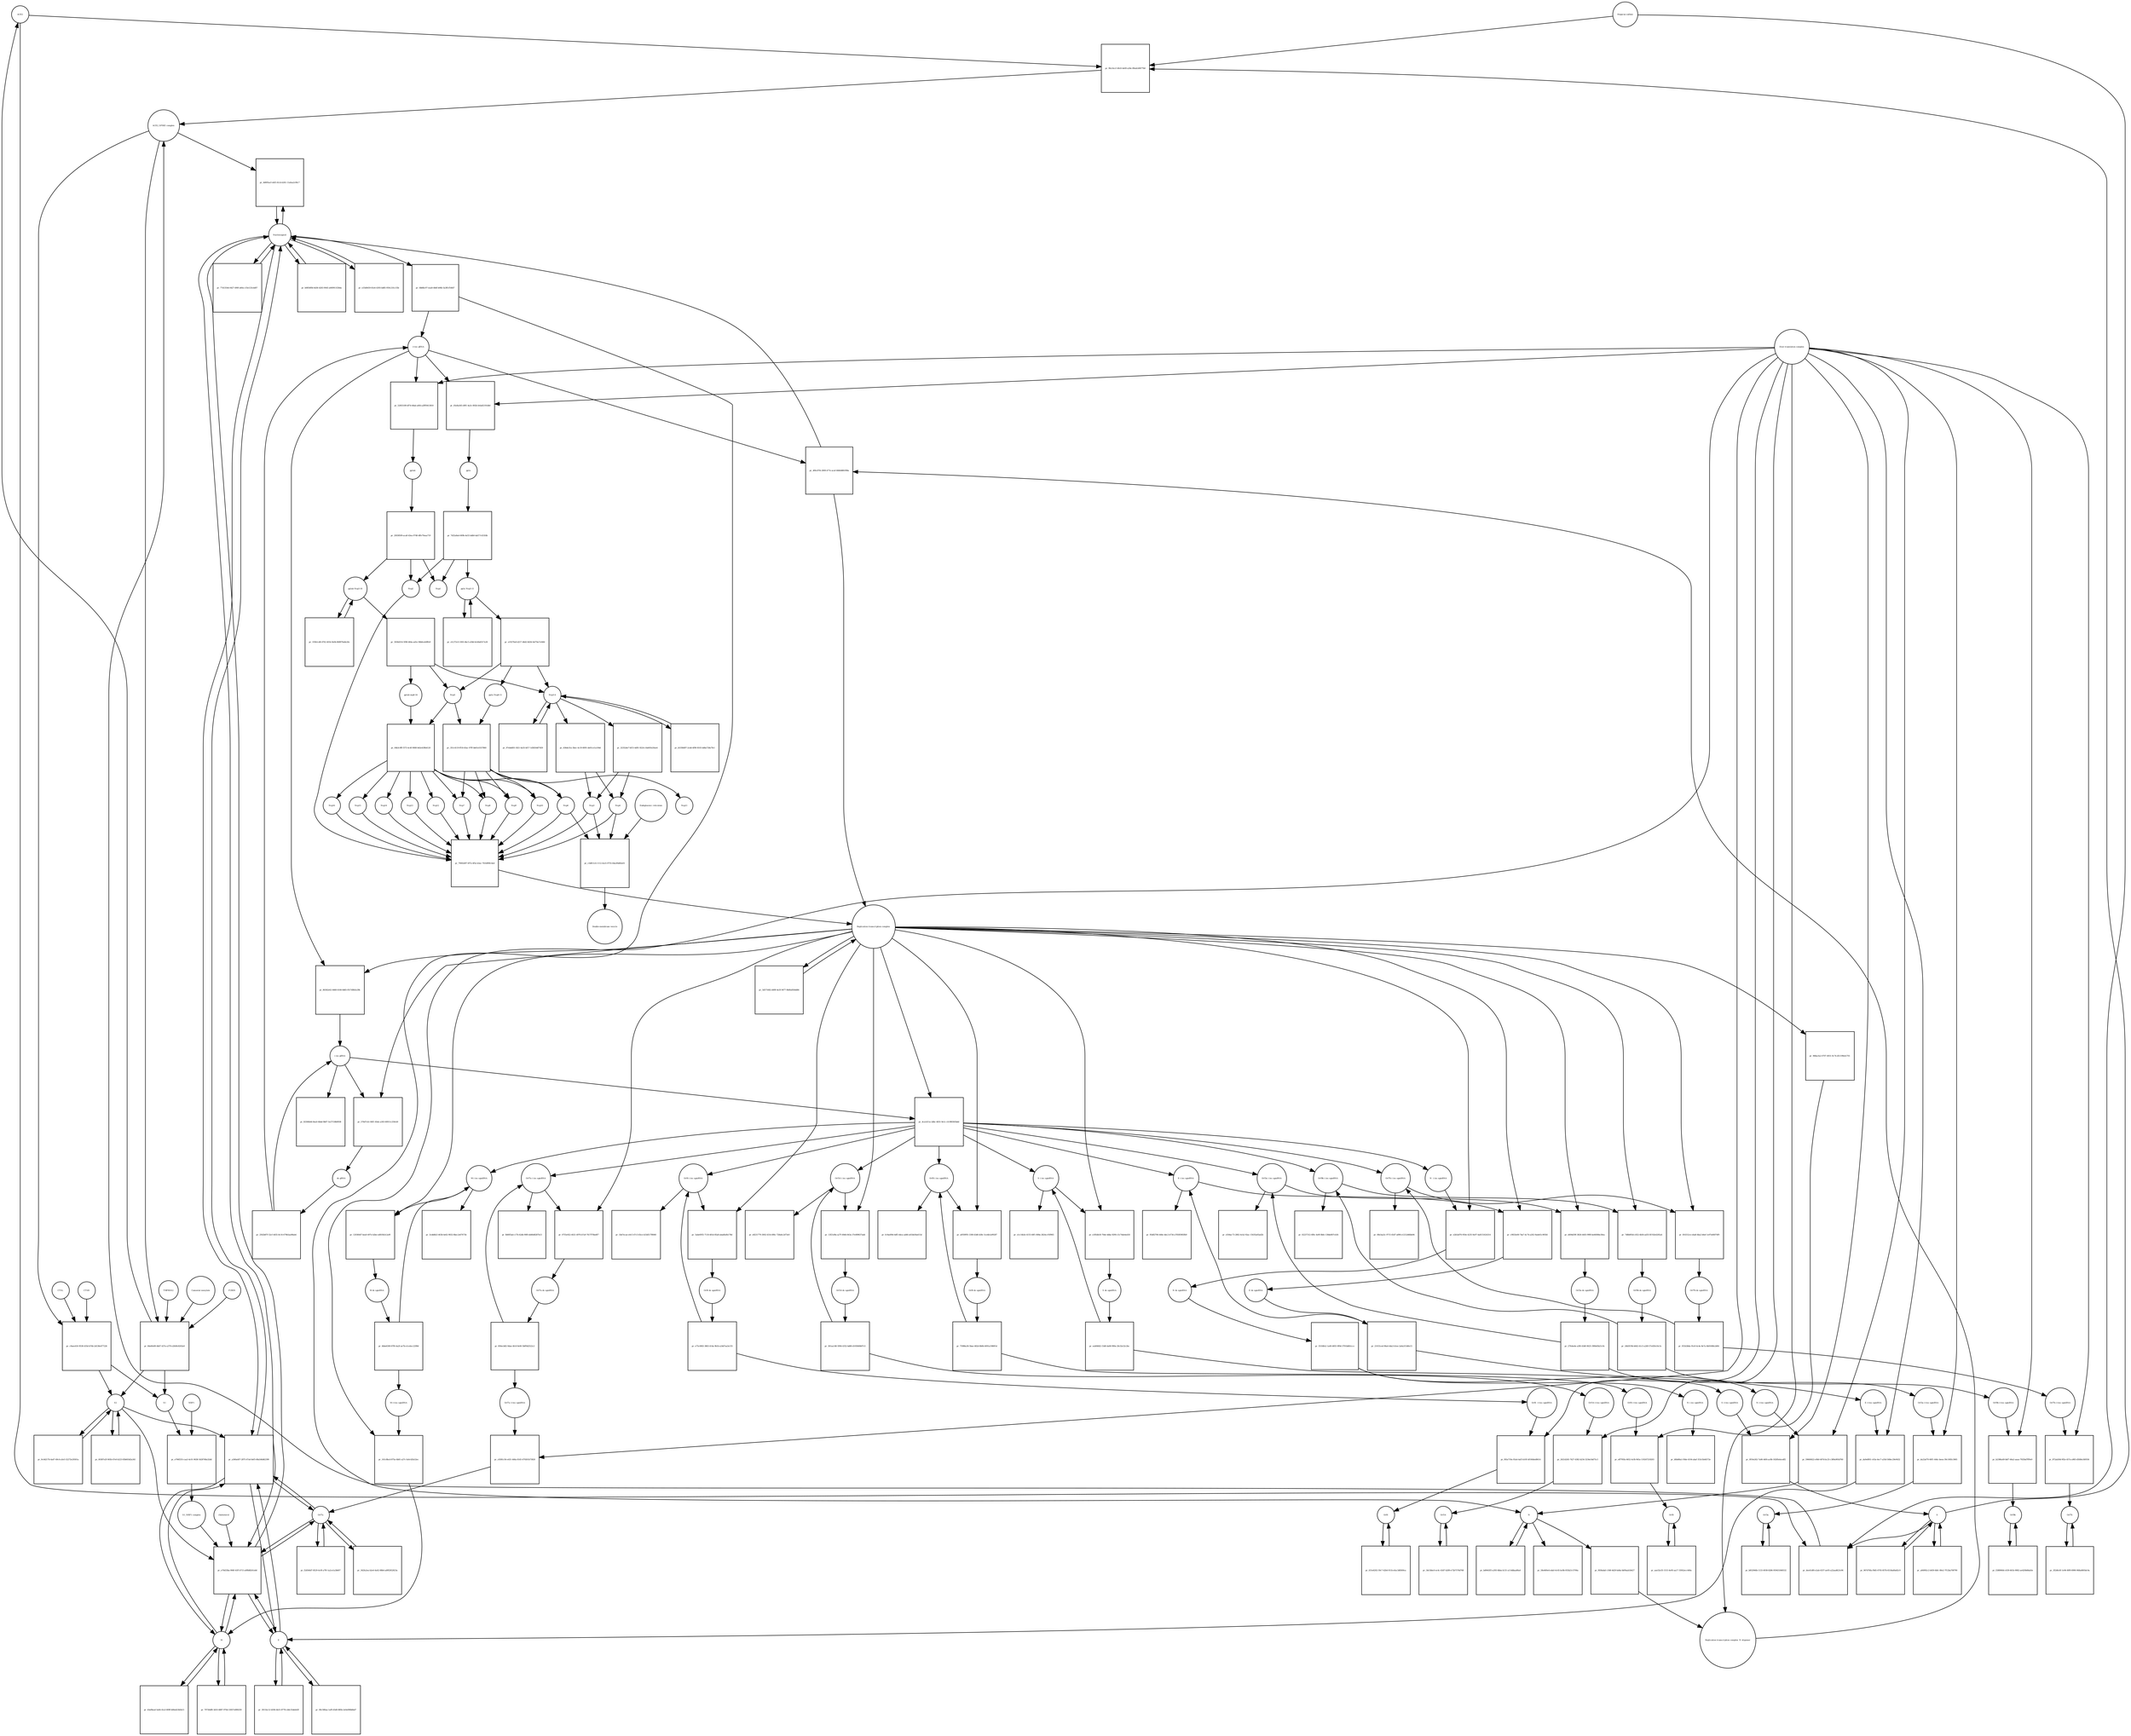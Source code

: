 strict digraph  {
ACE2 [annotation="", bipartite=0, cls=macromolecule, fontsize=4, label=ACE2, shape=circle];
"pr_9fa14ccf-40c8-4e69-a26e-89adcb9677b8" [annotation="", bipartite=1, cls=process, fontsize=4, label="pr_9fa14ccf-40c8-4e69-a26e-89adcb9677b8", shape=square];
"ACE2_SPIKE complex" [annotation="", bipartite=0, cls=complex, fontsize=4, label="ACE2_SPIKE complex", shape=circle];
"Heparan sulfate" [annotation="urn_miriam_obo.chebi_CHEBI%3A28815", bipartite=0, cls="simple chemical", fontsize=4, label="Heparan sulfate", shape=circle];
S [annotation=urn_miriam_uniprot_P0DTC2, bipartite=0, cls=macromolecule, fontsize=4, label=S, shape=circle];
Nucleocapsid [annotation="urn_miriam_obo.go_GO%3A0019013", bipartite=0, cls=complex, fontsize=4, label=Nucleocapsid, shape=circle];
"pr_4d695acf-ebf3-41cb-b261-11afaa2c06c7" [annotation="", bipartite=1, cls=process, fontsize=4, label="pr_4d695acf-ebf3-41cb-b261-11afaa2c06c7", shape=square];
"pr_c9aee416-9538-435d-b74b-2d138e477226" [annotation="", bipartite=1, cls=process, fontsize=4, label="pr_c9aee416-9538-435d-b74b-2d138e477226", shape=square];
S2 [annotation=urn_miriam_interpro_IPR002552, bipartite=0, cls=macromolecule, fontsize=4, label=S2, shape=circle];
CTSB [annotation="", bipartite=0, cls=macromolecule, fontsize=4, label=CTSB, shape=circle];
CTSL [annotation="", bipartite=0, cls=macromolecule, fontsize=4, label=CTSL, shape=circle];
S1 [annotation=urn_miriam_interpro_IPR002551, bipartite=0, cls=macromolecule, fontsize=4, label=S1, shape=circle];
"pr_dee41df6-e2ab-4337-ae05-a22aad623c96" [annotation="", bipartite=1, cls=process, fontsize=4, label="pr_dee41df6-e2ab-4337-ae05-a22aad623c96", shape=square];
"pr_e70d33ba-906f-41ff-b715-a0f8d8241eb6" [annotation="", bipartite=1, cls=process, fontsize=4, label="pr_e70d33ba-906f-41ff-b715-a0f8d8241eb6", shape=square];
cholesterol [annotation="urn_miriam_obo.chebi_CHEBI%3A16113", bipartite=0, cls="simple chemical", fontsize=4, label=cholesterol, shape=circle];
"S1_NRP1 complex" [annotation="", bipartite=0, cls=complex, fontsize=4, label="S1_NRP1 complex", shape=circle];
E [annotation=urn_miriam_uniprot_P0DTC4, bipartite=0, cls=macromolecule, fontsize=4, label=E, shape=circle];
M [annotation=urn_miriam_uniprot_P0DTC5, bipartite=0, cls=macromolecule, fontsize=4, label=M, shape=circle];
Orf7a [annotation=urn_miriam_uniprot_P0DTC7, bipartite=0, cls=macromolecule, fontsize=4, label=Orf7a, shape=circle];
"pr_fdb8bc97-eaa8-48df-b06b-5a3ffcf54fd7" [annotation="", bipartite=1, cls=process, fontsize=4, label="pr_fdb8bc97-eaa8-48df-b06b-5a3ffcf54fd7", shape=square];
"(+)ss gRNA" [annotation=urn_miriam_refseq_NC_045512, bipartite=0, cls="nucleic acid feature", fontsize=4, label="(+)ss gRNA", shape=circle];
N [annotation=urn_miriam_uniprot_P0DTC9, bipartite=0, cls="macromolecule multimer", fontsize=4, label=N, shape=circle];
"pr_b0856f0b-6d36-4283-9045-a069911f28da" [annotation="", bipartite=1, cls=process, fontsize=4, label="pr_b0856f0b-6d36-4283-9045-a069911f28da", shape=square];
"pr_e35d0459-81e6-4393-bd85-959c21fcc55b" [annotation="", bipartite=1, cls=process, fontsize=4, label="pr_e35d0459-81e6-4393-bd85-959c21fcc55b", shape=square];
"pr_58e469e4-eda0-4c45-bc8b-055b21c5706a" [annotation="", bipartite=1, cls=process, fontsize=4, label="pr_58e469e4-eda0-4c45-bc8b-055b21c5706a", shape=square];
"pr_bd9443f3-a393-4bba-b131-a114dbaa80a4" [annotation="", bipartite=1, cls=process, fontsize=4, label="pr_bd9443f3-a393-4bba-b131-a114dbaa80a4", shape=square];
"N (+)ss sgmRNA" [annotation=urn_miriam_ncbigene_43740575, bipartite=0, cls="nucleic acid feature", fontsize=4, label="N (+)ss sgmRNA", shape=circle];
"pr_59660622-e9b0-407d-bc25-c389a905d760" [annotation="", bipartite=1, cls=process, fontsize=4, label="pr_59660622-e9b0-407d-bc25-c389a905d760", shape=square];
"Host translation complex" [annotation="urn_miriam_obo.go_GO%3A0070992", bipartite=0, cls=complex, fontsize=4, label="Host translation complex", shape=circle];
"pr_77d13544-0427-490f-a60a-c55e125cbd07" [annotation="", bipartite=1, cls=process, fontsize=4, label="pr_77d13544-0427-490f-a60a-c55e125cbd07", shape=square];
"pr_84e6fe89-4b67-437a-a379-e2649c8202e0" [annotation="", bipartite=1, cls=process, fontsize=4, label="pr_84e6fe89-4b67-437a-a379-e2649c8202e0", shape=square];
FURIN [annotation="", bipartite=0, cls=macromolecule, fontsize=4, label=FURIN, shape=circle];
TMPRSS2 [annotation="", bipartite=0, cls=macromolecule, fontsize=4, label=TMPRSS2, shape=circle];
"Camostat mesylate" [annotation="urn_miriam_pubchem.compound_2536", bipartite=0, cls="simple chemical", fontsize=4, label="Camostat mesylate", shape=circle];
"pr_9c44217b-4a47-49c4-a5e5-52272e29301a" [annotation="", bipartite=1, cls=process, fontsize=4, label="pr_9c44217b-4a47-49c4-a5e5-52272e29301a", shape=square];
"Replication transcription complex_N oligomer" [annotation="", bipartite=0, cls=complex, fontsize=4, label="Replication transcription complex_N oligomer", shape=circle];
"pr_4f8cd7f4-2909-477e-acaf-6840d881f98a" [annotation="", bipartite=1, cls=process, fontsize=4, label="pr_4f8cd7f4-2909-477e-acaf-6840d881f98a", shape=square];
"Replication transcription complex" [annotation="", bipartite=0, cls=complex, fontsize=4, label="Replication transcription complex", shape=circle];
"pr_a360a407-2875-47a6-8ef5-68a546d62399" [annotation="", bipartite=1, cls=process, fontsize=4, label="pr_a360a407-2875-47a6-8ef5-68a546d62399", shape=square];
"pr_00387e2f-065b-47e0-b223-83b603d2a341" [annotation="", bipartite=1, cls=process, fontsize=4, label="pr_00387e2f-065b-47e0-b223-83b603d2a341", shape=square];
"pp1a Nsp3-11" [annotation=urn_miriam_uniprot_P0DTC1, bipartite=0, cls=macromolecule, fontsize=4, label="pp1a Nsp3-11", shape=circle];
"pr_e19270a9-d217-46d2-8d34-0ef74a7c64fd" [annotation="", bipartite=1, cls=process, fontsize=4, label="pr_e19270a9-d217-46d2-8d34-0ef74a7c64fd", shape=square];
"pp1a Nsp6-11" [annotation=urn_miriam_uniprot_P0DTC1, bipartite=0, cls=macromolecule, fontsize=4, label="pp1a Nsp6-11", shape=circle];
"Nsp3-4" [annotation="urn_miriam_ncbiprotein_YP_009725299|urn_miriam_ncbiprotein_YP_009725300", bipartite=0, cls=macromolecule, fontsize=4, label="Nsp3-4", shape=circle];
Nsp5 [annotation=urn_miriam_ncbiprotein_YP_009725301, bipartite=0, cls="macromolecule multimer", fontsize=4, label=Nsp5, shape=circle];
"Endoplasmic reticulum" [annotation="urn_miriam_obo.go_GO%3A0005783", bipartite=0, cls=complex, fontsize=4, label="Endoplasmic reticulum", shape=circle];
"pr_c5d811c6-1112-4ce5-9755-64a2f4d82e01" [annotation="", bipartite=1, cls=process, fontsize=4, label="pr_c5d811c6-1112-4ce5-9755-64a2f4d82e01", shape=square];
"Double-membrane vesicle" [annotation="urn_miriam_obo.go_GO%3A0039718", bipartite=0, cls=complex, fontsize=4, label="Double-membrane vesicle", shape=circle];
Nsp4 [annotation=urn_miriam_ncbiprotein_YP_009725300, bipartite=0, cls=macromolecule, fontsize=4, label=Nsp4, shape=circle];
Nsp3 [annotation=urn_miriam_ncbiprotein_YP_009725299, bipartite=0, cls=macromolecule, fontsize=4, label=Nsp3, shape=circle];
Nsp6 [annotation=urn_miriam_ncbiprotein_YP_009725302, bipartite=0, cls=macromolecule, fontsize=4, label=Nsp6, shape=circle];
"pr_cfc272c0-1003-4bc5-a58d-6cb9a8317a30" [annotation="", bipartite=1, cls=process, fontsize=4, label="pr_cfc272c0-1003-4bc5-a58d-6cb9a8317a30", shape=square];
"pr_b5358d97-2cdd-4f90-8103-dd6a728a7fe1" [annotation="", bipartite=1, cls=process, fontsize=4, label="pr_b5358d97-2cdd-4f90-8103-dd6a728a7fe1", shape=square];
"pp1ab Nsp3-16" [annotation=urn_miriam_uniprot_P0DTD1, bipartite=0, cls=macromolecule, fontsize=4, label="pp1ab Nsp3-16", shape=circle];
"pr_193b1cd8-4762-401b-9e0b-868976a8e26c" [annotation="", bipartite=1, cls=process, fontsize=4, label="pr_193b1cd8-4762-401b-9e0b-868976a8e26c", shape=square];
"pr_3036d314-5f08-464a-ad1e-94b6ceb9ffe9" [annotation="", bipartite=1, cls=process, fontsize=4, label="pr_3036d314-5f08-464a-ad1e-94b6ceb9ffe9", shape=square];
"pp1ab nsp6-16" [annotation=urn_miriam_uniprot_P0DTD1, bipartite=0, cls=macromolecule, fontsize=4, label="pp1ab nsp6-16", shape=circle];
"pr_43af8ead-5a64-41a3-809f-b06ed23b5b15" [annotation="", bipartite=1, cls=process, fontsize=4, label="pr_43af8ead-5a64-41a3-809f-b06ed23b5b15", shape=square];
"pr_3011bc12-b594-4b15-8778-cb6c55deb43f" [annotation="", bipartite=1, cls=process, fontsize=4, label="pr_3011bc12-b594-4b15-8778-cb6c55deb43f", shape=square];
"pr_a84992c2-b459-4bfc-80e2-7f12ba708790" [annotation="", bipartite=1, cls=process, fontsize=4, label="pr_a84992c2-b459-4bfc-80e2-7f12ba708790", shape=square];
"pr_79726df8-3d10-4887-970d-33057e890259" [annotation="", bipartite=1, cls=process, fontsize=4, label="pr_79726df8-3d10-4887-970d-33057e890259", shape=square];
"pr_00c580aa-1af9-45d0-885b-2e0e096b6bd7" [annotation="", bipartite=1, cls=process, fontsize=4, label="pr_00c580aa-1af9-45d0-885b-2e0e096b6bd7", shape=square];
"pr_967d76fa-f9d5-4705-857b-6518ad0a82c9" [annotation="", bipartite=1, cls=process, fontsize=4, label="pr_967d76fa-f9d5-4705-857b-6518ad0a82c9", shape=square];
"pr_f2d546d7-8529-4c0f-a7f0-1a2ce1a3b607" [annotation="", bipartite=1, cls=process, fontsize=4, label="pr_f2d546d7-8529-4c0f-a7f0-1a2ce1a3b607", shape=square];
Orf6 [annotation=urn_miriam_uniprot_P0DTC6, bipartite=0, cls=macromolecule, fontsize=4, label=Orf6, shape=circle];
"pr_631e6202-59c7-42b4-911b-efac3d8369ca" [annotation="", bipartite=1, cls=process, fontsize=4, label="pr_631e6202-59c7-42b4-911b-efac3d8369ca", shape=square];
Orf3a [annotation=urn_miriam_uniprot_P0DTC3, bipartite=0, cls=macromolecule, fontsize=4, label=Orf3a, shape=circle];
"pr_b852946b-1133-4938-8286-959431840532" [annotation="", bipartite=1, cls=process, fontsize=4, label="pr_b852946b-1133-4938-8286-959431840532", shape=square];
Orf8 [annotation=urn_miriam_uniprot_P0DTC8, bipartite=0, cls=macromolecule, fontsize=4, label=Orf8, shape=circle];
"pr_aae32e35-1515-4e95-aa17-35f42ecc440a" [annotation="", bipartite=1, cls=process, fontsize=4, label="pr_aae32e35-1515-4e95-aa17-35f42ecc440a", shape=square];
Orf9b [annotation=urn_miriam_uniprot_P0DTD2, bipartite=0, cls=macromolecule, fontsize=4, label=Orf9b, shape=circle];
"pr_f288960d-c639-461b-9082-ae420b68ab5e" [annotation="", bipartite=1, cls=process, fontsize=4, label="pr_f288960d-c639-461b-9082-ae420b68ab5e", shape=square];
Orf14 [annotation=urn_miriam_uniprot_P0DTD3, bipartite=0, cls=macromolecule, fontsize=4, label=Orf14, shape=circle];
"pr_3dc5bbc0-ec4c-43d7-b289-e72b7576d768" [annotation="", bipartite=1, cls=process, fontsize=4, label="pr_3dc5bbc0-ec4c-43d7-b289-e72b7576d768", shape=square];
Orf7b [annotation=urn_miriam_uniprot_P0DTD8, bipartite=0, cls=macromolecule, fontsize=4, label=Orf7b, shape=circle];
"pr_3f2d6c6f-1e94-49f9-8990-968a4805dc9a" [annotation="", bipartite=1, cls=process, fontsize=4, label="pr_3f2d6c6f-1e94-49f9-8990-968a4805dc9a", shape=square];
"pr_342fa2ea-b2e4-4a42-88b4-ad9f2852823a" [annotation="", bipartite=1, cls=process, fontsize=4, label="pr_342fa2ea-b2e4-4a42-88b4-ad9f2852823a", shape=square];
"M (+)ss sgmRNA" [annotation="", bipartite=0, cls="nucleic acid feature", fontsize=4, label="M (+)ss sgmRNA", shape=circle];
"pr_161c8bcd-875a-4b81-a27c-fa0c42fa52ec" [annotation="", bipartite=1, cls=process, fontsize=4, label="pr_161c8bcd-875a-4b81-a27c-fa0c42fa52ec", shape=square];
"E (+)ss sgmRNA" [annotation="", bipartite=0, cls="nucleic acid feature", fontsize=4, label="E (+)ss sgmRNA", shape=circle];
"pr_da9e8f61-c63a-4ec7-a35d-568ec29e9432" [annotation="", bipartite=1, cls=process, fontsize=4, label="pr_da9e8f61-c63a-4ec7-a35d-568ec29e9432", shape=square];
"S (+)ss sgmRNA" [annotation="", bipartite=0, cls="nucleic acid feature", fontsize=4, label="S (+)ss sgmRNA", shape=circle];
"pr_0f16e262-7a06-44f4-ac8b-18285ebcedf2" [annotation="", bipartite=1, cls=process, fontsize=4, label="pr_0f16e262-7a06-44f4-ac8b-18285ebcedf2", shape=square];
"Orf7a (+)ss sgmRNA" [annotation="", bipartite=0, cls="nucleic acid feature", fontsize=4, label="Orf7a (+)ss sgmRNA", shape=circle];
"pr_c8381c56-e431-446a-8145-479201b73820" [annotation="", bipartite=1, cls=process, fontsize=4, label="pr_c8381c56-e431-446a-8145-479201b73820", shape=square];
"Orf6  (+)ss sgmRNA" [annotation="", bipartite=0, cls="nucleic acid feature", fontsize=4, label="Orf6  (+)ss sgmRNA", shape=circle];
"pr_f65a719a-93a4-4af3-b105-bf160ded0614" [annotation="", bipartite=1, cls=process, fontsize=4, label="pr_f65a719a-93a4-4af3-b105-bf160ded0614", shape=square];
"Orf3a (+)ss sgmRNA" [annotation="", bipartite=0, cls="nucleic acid feature", fontsize=4, label="Orf3a (+)ss sgmRNA", shape=circle];
"pr_da22af70-60f1-444c-beea-39c1083c3065" [annotation="", bipartite=1, cls=process, fontsize=4, label="pr_da22af70-60f1-444c-beea-39c1083c3065", shape=square];
"Orf8 (+)ss sgmRNA" [annotation="", bipartite=0, cls="nucleic acid feature", fontsize=4, label="Orf8 (+)ss sgmRNA", shape=circle];
"pr_eff795fa-6652-4cfb-945a-119247218203" [annotation="", bipartite=1, cls=process, fontsize=4, label="pr_eff795fa-6652-4cfb-945a-119247218203", shape=square];
"Orf9b (+)ss sgmRNA" [annotation="", bipartite=0, cls="nucleic acid feature", fontsize=4, label="Orf9b (+)ss sgmRNA", shape=circle];
"pr_b2386a49-bbf7-46a2-aaaa-7925bd7ff9e9" [annotation="", bipartite=1, cls=process, fontsize=4, label="pr_b2386a49-bbf7-46a2-aaaa-7925bd7ff9e9", shape=square];
"Orf14 (+)ss sgmRNA" [annotation="", bipartite=0, cls="nucleic acid feature", fontsize=4, label="Orf14 (+)ss sgmRNA", shape=circle];
"pr_2621d245-7427-4382-b234-3234e54d75c3" [annotation="", bipartite=1, cls=process, fontsize=4, label="pr_2621d245-7427-4382-b234-3234e54d75c3", shape=square];
"Orf7b (+)ss sgmRNA" [annotation="", bipartite=0, cls="nucleic acid feature", fontsize=4, label="Orf7b (+)ss sgmRNA", shape=circle];
"pr_872ab30d-9f2e-457a-a983-d5fd6e349556" [annotation="", bipartite=1, cls=process, fontsize=4, label="pr_872ab30d-9f2e-457a-a983-d5fd6e349556", shape=square];
"(-)ss gRNA" [annotation=urn_miriam_refseq_NC_045512, bipartite=0, cls="nucleic acid feature", fontsize=4, label="(-)ss gRNA", shape=circle];
"pr_82584b44-8ea0-4bbd-9b87-5e27158b9938" [annotation="", bipartite=1, cls=process, fontsize=4, label="pr_82584b44-8ea0-4bbd-9b87-5e27158b9938", shape=square];
"pr_f658adaf-c568-4d29-bd4a-bbf9aab1b627" [annotation="", bipartite=1, cls=process, fontsize=4, label="pr_f658adaf-c568-4d29-bd4a-bbf9aab1b627", shape=square];
"pr_86362e62-4468-4166-8d65-f017d9b5e29b" [annotation="", bipartite=1, cls=process, fontsize=4, label="pr_86362e62-4468-4166-8d65-f017d9b5e29b", shape=square];
"M (-)ss sgmRNA" [annotation=urn_miriam_ncbigene_43740571, bipartite=0, cls="nucleic acid feature", fontsize=4, label="M (-)ss sgmRNA", shape=circle];
"pr_3cdddfa5-463b-4e62-9832-8bec2e67673b" [annotation="", bipartite=1, cls=process, fontsize=4, label="pr_3cdddfa5-463b-4e62-9832-8bec2e67673b", shape=square];
"E (-)ss sgmRNA" [annotation=urn_miriam_ncbigene_43740570, bipartite=0, cls="nucleic acid feature", fontsize=4, label="E (-)ss sgmRNA", shape=circle];
"pr_95d82706-446e-4dc2-b734-a78585983fb9" [annotation="", bipartite=1, cls=process, fontsize=4, label="pr_95d82706-446e-4dc2-b734-a78585983fb9", shape=square];
"S (-)ss sgmRNA" [annotation="", bipartite=0, cls="nucleic acid feature", fontsize=4, label="S (-)ss sgmRNA", shape=circle];
"pr_e1c14b3e-4155-40f1-808a-2824cc93f965" [annotation="", bipartite=1, cls=process, fontsize=4, label="pr_e1c14b3e-4155-40f1-808a-2824cc93f965", shape=square];
"Orf7a (-)ss sgmRNA" [annotation="", bipartite=0, cls="nucleic acid feature", fontsize=4, label="Orf7a (-)ss sgmRNA", shape=circle];
"pr_fb80f3ad-c17b-42db-90f0-dd40d8287b13" [annotation="", bipartite=1, cls=process, fontsize=4, label="pr_fb80f3ad-c17b-42db-90f0-dd40d8287b13", shape=square];
"Orf6 (-)ss sgmRNA" [annotation="", bipartite=0, cls="nucleic acid feature", fontsize=4, label="Orf6 (-)ss sgmRNA", shape=circle];
"pr_1bb7ecae-e0c5-47c5-83ce-b33d517f8060" [annotation="", bipartite=1, cls=process, fontsize=4, label="pr_1bb7ecae-e0c5-47c5-83ce-b33d517f8060", shape=square];
"Orf3a (-)ss sgmRNA" [annotation="", bipartite=0, cls="nucleic acid feature", fontsize=4, label="Orf3a (-)ss sgmRNA", shape=circle];
"pr_e504ac73-2802-4cb2-92ac-15635a65ad2b" [annotation="", bipartite=1, cls=process, fontsize=4, label="pr_e504ac73-2802-4cb2-92ac-15635a65ad2b", shape=square];
"Orf8 (-)ss sgmRNA" [annotation="", bipartite=0, cls="nucleic acid feature", fontsize=4, label="Orf8 (-)ss sgmRNA", shape=circle];
"pr_fc9ae89d-4df5-4dca-ad46-a61bb56a615d" [annotation="", bipartite=1, cls=process, fontsize=4, label="pr_fc9ae89d-4df5-4dca-ad46-a61bb56a615d", shape=square];
"Orf9b (-)ss sgmRNA" [annotation="", bipartite=0, cls="nucleic acid feature", fontsize=4, label="Orf9b (-)ss sgmRNA", shape=circle];
"pr_02237312-6f8c-4e9f-8bfe-138de807cb56" [annotation="", bipartite=1, cls=process, fontsize=4, label="pr_02237312-6f8c-4e9f-8bfe-138de807cb56", shape=square];
"Orf14 (-)ss sgmRNA" [annotation="", bipartite=0, cls="nucleic acid feature", fontsize=4, label="Orf14 (-)ss sgmRNA", shape=circle];
"pr_e8231779-3002-4314-8f6c-728a6c2d73e0" [annotation="", bipartite=1, cls=process, fontsize=4, label="pr_e8231779-3002-4314-8f6c-728a6c2d73e0", shape=square];
"Orf7b (-)ss sgmRNA" [annotation="", bipartite=0, cls="nucleic acid feature", fontsize=4, label="Orf7b (-)ss sgmRNA", shape=circle];
"pr_08e3aa5c-9715-45d7-a896-e1212d46bb94" [annotation="", bipartite=1, cls=process, fontsize=4, label="pr_08e3aa5c-9715-45d7-a896-e1212d46bb94", shape=square];
"pr_576d7cb1-84f1-45de-a303-60911c259cb9" [annotation="", bipartite=1, cls=process, fontsize=4, label="pr_576d7cb1-84f1-45de-a303-60911c259cb9", shape=square];
"ds gRNA" [annotation=urn_miriam_refseq_NC_045512, bipartite=0, cls="nucleic acid feature", fontsize=4, label="ds gRNA", shape=circle];
"pr_120360d7-bea0-497e-b2be-ed810b3c2a9f" [annotation="", bipartite=1, cls=process, fontsize=4, label="pr_120360d7-bea0-497e-b2be-ed810b3c2a9f", shape=square];
"M ds sgmRNA" [annotation="", bipartite=0, cls="nucleic acid feature", fontsize=4, label="M ds sgmRNA", shape=circle];
"pr_c9833e00-7da7-4c74-a202-9ade61c905fd" [annotation="", bipartite=1, cls=process, fontsize=4, label="pr_c9833e00-7da7-4c74-a202-9ade61c905fd", shape=square];
"E ds sgmRNA" [annotation="", bipartite=0, cls="nucleic acid feature", fontsize=4, label="E ds sgmRNA", shape=circle];
"pr_e305db18-70de-4dba-9290-c5c74de4ed18" [annotation="", bipartite=1, cls=process, fontsize=4, label="pr_e305db18-70de-4dba-9290-c5c74de4ed18", shape=square];
"S ds sgmRNA" [annotation="", bipartite=0, cls="nucleic acid feature", fontsize=4, label="S ds sgmRNA", shape=circle];
"pr_0755e922-4021-4976-b7a9-7617f70be8f7" [annotation="", bipartite=1, cls=process, fontsize=4, label="pr_0755e922-4021-4976-b7a9-7617f70be8f7", shape=square];
"Orf7a ds sgmRNA" [annotation="", bipartite=0, cls="nucleic acid feature", fontsize=4, label="Orf7a ds sgmRNA", shape=circle];
"pr_5abe6955-7118-481d-85a8-abadfa0b178d" [annotation="", bipartite=1, cls=process, fontsize=4, label="pr_5abe6955-7118-481d-85a8-abadfa0b178d", shape=square];
"Orf6 ds sgmRNA" [annotation="", bipartite=0, cls="nucleic acid feature", fontsize=4, label="Orf6 ds sgmRNA", shape=circle];
"pr_d494d39f-3826-4403-99f8-be46084e30ea" [annotation="", bipartite=1, cls=process, fontsize=4, label="pr_d494d39f-3826-4403-99f8-be46084e30ea", shape=square];
"Orf3a ds sgmRNA" [annotation="", bipartite=0, cls="nucleic acid feature", fontsize=4, label="Orf3a ds sgmRNA", shape=circle];
"pr_af059f95-1308-43d6-b38c-5ce4b1a99287" [annotation="", bipartite=1, cls=process, fontsize=4, label="pr_af059f95-1308-43d6-b38c-5ce4b1a99287", shape=square];
"Orf8 ds sgmRNA" [annotation="", bipartite=0, cls="nucleic acid feature", fontsize=4, label="Orf8 ds sgmRNA", shape=circle];
"pr_7d8b893d-c832-4b56-ad35-fb7d3e4265a4" [annotation="", bipartite=1, cls=process, fontsize=4, label="pr_7d8b893d-c832-4b56-ad35-fb7d3e4265a4", shape=square];
"Orf9b ds sgmRNA" [annotation="", bipartite=0, cls="nucleic acid feature", fontsize=4, label="Orf9b ds sgmRNA", shape=circle];
"pr_13f21d9a-a27f-49d4-843a-37e089637add" [annotation="", bipartite=1, cls=process, fontsize=4, label="pr_13f21d9a-a27f-49d4-843a-37e089637add", shape=square];
"Orf14 ds sgmRNA" [annotation="", bipartite=0, cls="nucleic acid feature", fontsize=4, label="Orf14 ds sgmRNA", shape=circle];
"pr_816312ce-eba8-4ba2-b6ef-1e97a66074f9" [annotation="", bipartite=1, cls=process, fontsize=4, label="pr_816312ce-eba8-4ba2-b6ef-1e97a66074f9", shape=square];
"Orf7b ds sgmRNA" [annotation="", bipartite=0, cls="nucleic acid feature", fontsize=4, label="Orf7b ds sgmRNA", shape=circle];
"pr_2562b87f-52cf-4455-8c16-679b5aa98ab4" [annotation="", bipartite=1, cls=process, fontsize=4, label="pr_2562b87f-52cf-4455-8c16-679b5aa98ab4", shape=square];
"pr_4bbe6300-87f6-4a2f-ae7b-e1cebcc2299d" [annotation="", bipartite=1, cls=process, fontsize=4, label="pr_4bbe6300-87f6-4a2f-ae7b-e1cebcc2299d", shape=square];
"pr_21015ced-96a4-4da3-b1ee-2a6a315d0e15" [annotation="", bipartite=1, cls=process, fontsize=4, label="pr_21015ced-96a4-4da3-b1ee-2a6a315d0e15", shape=square];
"pr_eab94fd2-15d8-4a08-990a-2fe32e32c2bc" [annotation="", bipartite=1, cls=process, fontsize=4, label="pr_eab94fd2-15d8-4a08-990a-2fe32e32c2bc", shape=square];
"pr_856ecb82-9dae-4fc8-9e00-5bff9d2522c2" [annotation="", bipartite=1, cls=process, fontsize=4, label="pr_856ecb82-9dae-4fc8-9e00-5bff9d2522c2", shape=square];
"pr_e75c4963-3863-414a-9b1b-a24d7aa3e155" [annotation="", bipartite=1, cls=process, fontsize=4, label="pr_e75c4963-3863-414a-9b1b-a24d7aa3e155", shape=square];
"pr_27febe4e-a3f6-43d0-9625-390b45b21c9c" [annotation="", bipartite=1, cls=process, fontsize=4, label="pr_27febe4e-a3f6-43d0-9625-390b45b21c9c", shape=square];
"pr_75986a36-5bae-482d-8b0b-4091a1980f1d" [annotation="", bipartite=1, cls=process, fontsize=4, label="pr_75986a36-5bae-482d-8b0b-4091a1980f1d", shape=square];
"pr_24b5f19b-b642-41c5-a249-57e45fe16c5c" [annotation="", bipartite=1, cls=process, fontsize=4, label="pr_24b5f19b-b642-41c5-a249-57e45fe16c5c", shape=square];
"pr_361aa148-5994-4352-bd80-d105840b97c5" [annotation="", bipartite=1, cls=process, fontsize=4, label="pr_361aa148-5994-4352-bd80-d105840b97c5", shape=square];
"pr_051b3b6a-91e9-4c4e-8e7a-4b0168fe2d04" [annotation="", bipartite=1, cls=process, fontsize=4, label="pr_051b3b6a-91e9-4c4e-8e7a-4b0168fe2d04", shape=square];
"N  (-)ss sgmRNA" [annotation=urn_miriam_ncbigene_43740575, bipartite=0, cls="nucleic acid feature", fontsize=4, label="N  (-)ss sgmRNA", shape=circle];
"pr_e2b5a876-950e-4235-9a97-4a8151624314" [annotation="", bipartite=1, cls=process, fontsize=4, label="pr_e2b5a876-950e-4235-9a97-4a8151624314", shape=square];
"N ds sgmRNA" [annotation="", bipartite=0, cls="nucleic acid feature", fontsize=4, label="N ds sgmRNA", shape=circle];
"pr_551fdfe2-1a49-4855-9f9d-3791bbfb1ccc" [annotation="", bipartite=1, cls=process, fontsize=4, label="pr_551fdfe2-1a49-4855-9f9d-3791bbfb1ccc", shape=square];
"N (-)ss sgmRNA" [annotation="", bipartite=0, cls="nucleic acid feature", fontsize=4, label="N (-)ss sgmRNA", shape=circle];
pp1ab [annotation=urn_miriam_uniprot_P0DTD1, bipartite=0, cls=macromolecule, fontsize=4, label=pp1ab, shape=circle];
"pr_2f458509-aca8-43ea-9748-4ffe70eaa719" [annotation="", bipartite=1, cls=process, fontsize=4, label="pr_2f458509-aca8-43ea-9748-4ffe70eaa719", shape=square];
Nsp2 [annotation=urn_miriam_ncbiprotein_YP_009725298, bipartite=0, cls=macromolecule, fontsize=4, label=Nsp2, shape=circle];
Nsp1 [annotation=urn_miriam_ncbiprotein_YP_009725297, bipartite=0, cls=macromolecule, fontsize=4, label=Nsp1, shape=circle];
pp1a [annotation=urn_miriam_uniprot_P0DTC1, bipartite=0, cls=macromolecule, fontsize=4, label=pp1a, shape=circle];
"pr_7d32a8a4-669b-4e55-bdb0-daf17c431fdb" [annotation="", bipartite=1, cls=process, fontsize=4, label="pr_7d32a8a4-669b-4e55-bdb0-daf17c431fdb", shape=square];
"pr_97ebdd93-1821-4a55-bf17-1d58344f7459" [annotation="", bipartite=1, cls=process, fontsize=4, label="pr_97ebdd93-1821-4a55-bf17-1d58344f7459", shape=square];
"pr_32352de7-bf15-4d91-9224-c0a605e20ae4" [annotation="", bipartite=1, cls=process, fontsize=4, label="pr_32352de7-bf15-4d91-9224-c0a605e20ae4", shape=square];
"pr_636de31a-3bec-4c19-8091-de01ce1a104d" [annotation="", bipartite=1, cls=process, fontsize=4, label="pr_636de31a-3bec-4c19-8091-de01ce1a104d", shape=square];
"pr_351c4119-ff18-45ac-97ff-bb01e5557860" [annotation="", bipartite=1, cls=process, fontsize=4, label="pr_351c4119-ff18-45ac-97ff-bb01e5557860", shape=square];
Nsp7 [annotation=urn_miriam_ncbiprotein_YP_009725303, bipartite=0, cls=macromolecule, fontsize=4, label=Nsp7, shape=circle];
Nsp8 [annotation=urn_miriam_ncbiprotein_YP_009725304, bipartite=0, cls=macromolecule, fontsize=4, label=Nsp8, shape=circle];
Nsp9 [annotation=urn_miriam_ncbiprotein_YP_009725305, bipartite=0, cls=macromolecule, fontsize=4, label=Nsp9, shape=circle];
Nsp10 [annotation=urn_miriam_ncbiprotein_YP_009725306, bipartite=0, cls=macromolecule, fontsize=4, label=Nsp10, shape=circle];
Nsp11 [annotation=urn_miriam_ncbiprotein_YP_009725312, bipartite=0, cls=macromolecule, fontsize=4, label=Nsp11, shape=circle];
"pr_04b3c9ff-f373-4c4f-9080-b62e439b4120" [annotation="", bipartite=1, cls=process, fontsize=4, label="pr_04b3c9ff-f373-4c4f-9080-b62e439b4120", shape=square];
Nsp13 [annotation=urn_miriam_ncbiprotein_YP_009725308, bipartite=0, cls=macromolecule, fontsize=4, label=Nsp13, shape=circle];
Nsp12 [annotation=urn_miriam_ncbiprotein_YP_009725307, bipartite=0, cls=macromolecule, fontsize=4, label=Nsp12, shape=circle];
Nsp16 [annotation=urn_miriam_ncbiprotein_YP_009725311, bipartite=0, cls=macromolecule, fontsize=4, label=Nsp16, shape=circle];
Nsp15 [annotation=urn_miriam_ncbiprotein_YP_009725310, bipartite=0, cls=macromolecule, fontsize=4, label=Nsp15, shape=circle];
Nsp14 [annotation=urn_miriam_ncbiprotein_YP_009725309, bipartite=0, cls=macromolecule, fontsize=4, label=Nsp14, shape=circle];
"pr_79002d97-0f7e-4f5e-b3ac-761b9f0fc4ed" [annotation="", bipartite=1, cls=process, fontsize=4, label="pr_79002d97-0f7e-4f5e-b3ac-761b9f0fc4ed", shape=square];
"pr_65e8a565-d9f1-4a3c-892b-fe6a82191db0" [annotation="", bipartite=1, cls=process, fontsize=4, label="pr_65e8a565-d9f1-4a3c-892b-fe6a82191db0", shape=square];
"pr_52855189-df7d-48ab-a0fd-a2fff0413810" [annotation="", bipartite=1, cls=process, fontsize=4, label="pr_52855189-df7d-48ab-a0fd-a2fff0413810", shape=square];
"pr_bfbd66a1-f0de-4104-abaf-353c5b44572e" [annotation="", bipartite=1, cls=process, fontsize=4, label="pr_bfbd66a1-f0de-4104-abaf-353c5b44572e", shape=square];
"pr_5d571682-d499-4e3f-9477-9b0fa850dd84" [annotation="", bipartite=1, cls=process, fontsize=4, label="pr_5d571682-d499-4e3f-9477-9b0fa850dd84", shape=square];
"pr_968acfa2-0707-4931-9c74-d51199eb1701" [annotation="", bipartite=1, cls=process, fontsize=4, label="pr_968acfa2-0707-4931-9c74-d51199eb1701", shape=square];
"pr_4ca1d11a-2dbc-4831-9e1c-cfc980365bdd" [annotation="", bipartite=1, cls=process, fontsize=4, label="pr_4ca1d11a-2dbc-4831-9e1c-cfc980365bdd", shape=square];
"pr_e706f255-caa3-4c01-9638-5428748a32dd" [annotation="", bipartite=1, cls=process, fontsize=4, label="pr_e706f255-caa3-4c01-9638-5428748a32dd", shape=square];
NRP1 [annotation="", bipartite=0, cls=macromolecule, fontsize=4, label=NRP1, shape=circle];
ACE2 -> "pr_9fa14ccf-40c8-4e69-a26e-89adcb9677b8"  [annotation="", interaction_type=consumption];
ACE2 -> "pr_dee41df6-e2ab-4337-ae05-a22aad623c96"  [annotation="", interaction_type=consumption];
"pr_9fa14ccf-40c8-4e69-a26e-89adcb9677b8" -> "ACE2_SPIKE complex"  [annotation="", interaction_type=production];
"ACE2_SPIKE complex" -> "pr_4d695acf-ebf3-41cb-b261-11afaa2c06c7"  [annotation="urn_miriam_pubmed_32142651|urn_miriam_pubmed_32094589|urn_miriam_taxonomy_2697049", interaction_type=stimulation];
"ACE2_SPIKE complex" -> "pr_c9aee416-9538-435d-b74b-2d138e477226"  [annotation="", interaction_type=consumption];
"ACE2_SPIKE complex" -> "pr_84e6fe89-4b67-437a-a379-e2649c8202e0"  [annotation="", interaction_type=consumption];
"Heparan sulfate" -> "pr_9fa14ccf-40c8-4e69-a26e-89adcb9677b8"  [annotation="urn_miriam_pubmed_32142651|urn_miriam_pubmed_32094589|urn_miriam_taxonomy_2697049|urn_miriam_pubmed_32970989", interaction_type=stimulation];
"Heparan sulfate" -> "pr_dee41df6-e2ab-4337-ae05-a22aad623c96"  [annotation="urn_miriam_pubmed_32142651|urn_miriam_pubmed_32094589|urn_miriam_taxonomy_2697049|urn_miriam_pubmed_32155444|urn_miriam_pubmed_32970989", interaction_type=stimulation];
S -> "pr_9fa14ccf-40c8-4e69-a26e-89adcb9677b8"  [annotation="", interaction_type=consumption];
S -> "pr_dee41df6-e2ab-4337-ae05-a22aad623c96"  [annotation="", interaction_type=consumption];
S -> "pr_a84992c2-b459-4bfc-80e2-7f12ba708790"  [annotation="", interaction_type=consumption];
S -> "pr_967d76fa-f9d5-4705-857b-6518ad0a82c9"  [annotation="", interaction_type=consumption];
Nucleocapsid -> "pr_4d695acf-ebf3-41cb-b261-11afaa2c06c7"  [annotation="", interaction_type=consumption];
Nucleocapsid -> "pr_e70d33ba-906f-41ff-b715-a0f8d8241eb6"  [annotation="", interaction_type=consumption];
Nucleocapsid -> "pr_fdb8bc97-eaa8-48df-b06b-5a3ffcf54fd7"  [annotation="", interaction_type=consumption];
Nucleocapsid -> "pr_b0856f0b-6d36-4283-9045-a069911f28da"  [annotation="", interaction_type=consumption];
Nucleocapsid -> "pr_e35d0459-81e6-4393-bd85-959c21fcc55b"  [annotation="", interaction_type=consumption];
Nucleocapsid -> "pr_77d13544-0427-490f-a60a-c55e125cbd07"  [annotation="", interaction_type=consumption];
Nucleocapsid -> "pr_a360a407-2875-47a6-8ef5-68a546d62399"  [annotation="", interaction_type=consumption];
"pr_4d695acf-ebf3-41cb-b261-11afaa2c06c7" -> Nucleocapsid  [annotation="", interaction_type=production];
"pr_c9aee416-9538-435d-b74b-2d138e477226" -> S2  [annotation="", interaction_type=production];
"pr_c9aee416-9538-435d-b74b-2d138e477226" -> S1  [annotation="", interaction_type=production];
S2 -> "pr_e70d33ba-906f-41ff-b715-a0f8d8241eb6"  [annotation="urn_miriam_pubmed_32142651|urn_miriam_pubmed_32094589|urn_miriam_pubmed_32047258|urn_miriam_taxonomy_2697049|urn_miriam_pubmed_32944968", interaction_type=stimulation];
S2 -> "pr_9c44217b-4a47-49c4-a5e5-52272e29301a"  [annotation="", interaction_type=consumption];
S2 -> "pr_a360a407-2875-47a6-8ef5-68a546d62399"  [annotation="urn_miriam_pubmed_32142651|urn_miriam_pubmed_32047258|urn_miriam_taxonomy_2697049", interaction_type=stimulation];
S2 -> "pr_00387e2f-065b-47e0-b223-83b603d2a341"  [annotation="", interaction_type=consumption];
CTSB -> "pr_c9aee416-9538-435d-b74b-2d138e477226"  [annotation="urn_miriam_pubmed_32142651|urn_miriam_taxonomy_2697049", interaction_type=catalysis];
CTSL -> "pr_c9aee416-9538-435d-b74b-2d138e477226"  [annotation="urn_miriam_pubmed_32142651|urn_miriam_taxonomy_2697049", interaction_type=catalysis];
S1 -> "pr_e706f255-caa3-4c01-9638-5428748a32dd"  [annotation="", interaction_type=consumption];
"pr_dee41df6-e2ab-4337-ae05-a22aad623c96" -> "ACE2_SPIKE complex"  [annotation="", interaction_type=production];
"pr_e70d33ba-906f-41ff-b715-a0f8d8241eb6" -> Nucleocapsid  [annotation="", interaction_type=production];
"pr_e70d33ba-906f-41ff-b715-a0f8d8241eb6" -> E  [annotation="", interaction_type=production];
"pr_e70d33ba-906f-41ff-b715-a0f8d8241eb6" -> M  [annotation="", interaction_type=production];
"pr_e70d33ba-906f-41ff-b715-a0f8d8241eb6" -> Orf7a  [annotation="", interaction_type=production];
cholesterol -> "pr_e70d33ba-906f-41ff-b715-a0f8d8241eb6"  [annotation="urn_miriam_pubmed_32142651|urn_miriam_pubmed_32094589|urn_miriam_pubmed_32047258|urn_miriam_taxonomy_2697049|urn_miriam_pubmed_32944968", interaction_type=stimulation];
"S1_NRP1 complex" -> "pr_e70d33ba-906f-41ff-b715-a0f8d8241eb6"  [annotation="urn_miriam_pubmed_32142651|urn_miriam_pubmed_32094589|urn_miriam_pubmed_32047258|urn_miriam_taxonomy_2697049|urn_miriam_pubmed_32944968", interaction_type=stimulation];
E -> "pr_e70d33ba-906f-41ff-b715-a0f8d8241eb6"  [annotation="", interaction_type=consumption];
E -> "pr_a360a407-2875-47a6-8ef5-68a546d62399"  [annotation="", interaction_type=consumption];
E -> "pr_3011bc12-b594-4b15-8778-cb6c55deb43f"  [annotation="", interaction_type=consumption];
E -> "pr_00c580aa-1af9-45d0-885b-2e0e096b6bd7"  [annotation="", interaction_type=consumption];
M -> "pr_e70d33ba-906f-41ff-b715-a0f8d8241eb6"  [annotation="", interaction_type=consumption];
M -> "pr_a360a407-2875-47a6-8ef5-68a546d62399"  [annotation="", interaction_type=consumption];
M -> "pr_43af8ead-5a64-41a3-809f-b06ed23b5b15"  [annotation="", interaction_type=consumption];
M -> "pr_79726df8-3d10-4887-970d-33057e890259"  [annotation="", interaction_type=consumption];
Orf7a -> "pr_e70d33ba-906f-41ff-b715-a0f8d8241eb6"  [annotation="", interaction_type=consumption];
Orf7a -> "pr_a360a407-2875-47a6-8ef5-68a546d62399"  [annotation="", interaction_type=consumption];
Orf7a -> "pr_f2d546d7-8529-4c0f-a7f0-1a2ce1a3b607"  [annotation="", interaction_type=consumption];
Orf7a -> "pr_342fa2ea-b2e4-4a42-88b4-ad9f2852823a"  [annotation="", interaction_type=consumption];
"pr_fdb8bc97-eaa8-48df-b06b-5a3ffcf54fd7" -> "(+)ss gRNA"  [annotation="", interaction_type=production];
"pr_fdb8bc97-eaa8-48df-b06b-5a3ffcf54fd7" -> N  [annotation="", interaction_type=production];
"(+)ss gRNA" -> "pr_4f8cd7f4-2909-477e-acaf-6840d881f98a"  [annotation="", interaction_type=consumption];
"(+)ss gRNA" -> "pr_86362e62-4468-4166-8d65-f017d9b5e29b"  [annotation="", interaction_type=consumption];
"(+)ss gRNA" -> "pr_65e8a565-d9f1-4a3c-892b-fe6a82191db0"  [annotation="", interaction_type=consumption];
"(+)ss gRNA" -> "pr_52855189-df7d-48ab-a0fd-a2fff0413810"  [annotation="", interaction_type=consumption];
N -> "pr_58e469e4-eda0-4c45-bc8b-055b21c5706a"  [annotation="", interaction_type=consumption];
N -> "pr_bd9443f3-a393-4bba-b131-a114dbaa80a4"  [annotation="", interaction_type=consumption];
N -> "pr_f658adaf-c568-4d29-bd4a-bbf9aab1b627"  [annotation="", interaction_type=consumption];
"pr_b0856f0b-6d36-4283-9045-a069911f28da" -> Nucleocapsid  [annotation="", interaction_type=production];
"pr_e35d0459-81e6-4393-bd85-959c21fcc55b" -> Nucleocapsid  [annotation="", interaction_type=production];
"pr_bd9443f3-a393-4bba-b131-a114dbaa80a4" -> N  [annotation="", interaction_type=production];
"N (+)ss sgmRNA" -> "pr_59660622-e9b0-407d-bc25-c389a905d760"  [annotation="", interaction_type=consumption];
"pr_59660622-e9b0-407d-bc25-c389a905d760" -> N  [annotation="", interaction_type=production];
"Host translation complex" -> "pr_59660622-e9b0-407d-bc25-c389a905d760"  [annotation="", interaction_type="necessary stimulation"];
"Host translation complex" -> "pr_161c8bcd-875a-4b81-a27c-fa0c42fa52ec"  [annotation="urn_miriam_pubmed_31226023|urn_miriam_pubmed_27712623", interaction_type="necessary stimulation"];
"Host translation complex" -> "pr_da9e8f61-c63a-4ec7-a35d-568ec29e9432"  [annotation="urn_miriam_pubmed_31226023|urn_miriam_pubmed_27712623", interaction_type="necessary stimulation"];
"Host translation complex" -> "pr_0f16e262-7a06-44f4-ac8b-18285ebcedf2"  [annotation="urn_miriam_pubmed_31226023|urn_miriam_pubmed_27712623", interaction_type="necessary stimulation"];
"Host translation complex" -> "pr_c8381c56-e431-446a-8145-479201b73820"  [annotation="urn_miriam_pubmed_31226023|urn_miriam_pubmed_27712623", interaction_type="necessary stimulation"];
"Host translation complex" -> "pr_f65a719a-93a4-4af3-b105-bf160ded0614"  [annotation="urn_miriam_pubmed_31226023|urn_miriam_pubmed_27712623", interaction_type="necessary stimulation"];
"Host translation complex" -> "pr_da22af70-60f1-444c-beea-39c1083c3065"  [annotation="urn_miriam_pubmed_31226023|urn_miriam_pubmed_27712623", interaction_type="necessary stimulation"];
"Host translation complex" -> "pr_eff795fa-6652-4cfb-945a-119247218203"  [annotation="urn_miriam_pubmed_31226023|urn_miriam_pubmed_27712623", interaction_type="necessary stimulation"];
"Host translation complex" -> "pr_b2386a49-bbf7-46a2-aaaa-7925bd7ff9e9"  [annotation="urn_miriam_pubmed_31226023|urn_miriam_pubmed_27712623", interaction_type="necessary stimulation"];
"Host translation complex" -> "pr_2621d245-7427-4382-b234-3234e54d75c3"  [annotation="urn_miriam_pubmed_31226023|urn_miriam_pubmed_27712623", interaction_type="necessary stimulation"];
"Host translation complex" -> "pr_872ab30d-9f2e-457a-a983-d5fd6e349556"  [annotation="urn_miriam_pubmed_31226023|urn_miriam_pubmed_27712623", interaction_type="necessary stimulation"];
"Host translation complex" -> "pr_65e8a565-d9f1-4a3c-892b-fe6a82191db0"  [annotation="urn_miriam_pubmed_31226023|urn_miriam_pubmed_27712623", interaction_type="necessary stimulation"];
"Host translation complex" -> "pr_52855189-df7d-48ab-a0fd-a2fff0413810"  [annotation="urn_miriam_pubmed_31226023|urn_miriam_pubmed_27712623", interaction_type="necessary stimulation"];
"pr_77d13544-0427-490f-a60a-c55e125cbd07" -> Nucleocapsid  [annotation="", interaction_type=production];
"pr_84e6fe89-4b67-437a-a379-e2649c8202e0" -> S2  [annotation="", interaction_type=production];
"pr_84e6fe89-4b67-437a-a379-e2649c8202e0" -> ACE2  [annotation="", interaction_type=production];
"pr_84e6fe89-4b67-437a-a379-e2649c8202e0" -> S1  [annotation="", interaction_type=production];
FURIN -> "pr_84e6fe89-4b67-437a-a379-e2649c8202e0"  [annotation="urn_miriam_pubmed_32142651|urn_miriam_pubmed_32362314|urn_miriam_taxonomy_2697049", interaction_type=catalysis];
TMPRSS2 -> "pr_84e6fe89-4b67-437a-a379-e2649c8202e0"  [annotation="urn_miriam_pubmed_32142651|urn_miriam_pubmed_32362314|urn_miriam_taxonomy_2697049", interaction_type=catalysis];
"Camostat mesylate" -> "pr_84e6fe89-4b67-437a-a379-e2649c8202e0"  [annotation="urn_miriam_pubmed_32142651|urn_miriam_pubmed_32362314|urn_miriam_taxonomy_2697049", interaction_type=inhibition];
"pr_9c44217b-4a47-49c4-a5e5-52272e29301a" -> S2  [annotation="", interaction_type=production];
"Replication transcription complex_N oligomer" -> "pr_4f8cd7f4-2909-477e-acaf-6840d881f98a"  [annotation="", interaction_type=consumption];
"pr_4f8cd7f4-2909-477e-acaf-6840d881f98a" -> Nucleocapsid  [annotation="", interaction_type=production];
"pr_4f8cd7f4-2909-477e-acaf-6840d881f98a" -> "Replication transcription complex"  [annotation="", interaction_type=production];
"Replication transcription complex" -> "pr_86362e62-4468-4166-8d65-f017d9b5e29b"  [annotation="urn_miriam_pubmed_22438542|urn_miriam_taxonomy_11142", interaction_type="necessary stimulation"];
"Replication transcription complex" -> "pr_576d7cb1-84f1-45de-a303-60911c259cb9"  [annotation="urn_miriam_pubmed_22438542|urn_miriam_taxonomy_11142", interaction_type="necessary stimulation"];
"Replication transcription complex" -> "pr_120360d7-bea0-497e-b2be-ed810b3c2a9f"  [annotation="urn_miriam_pubmed_22438542|urn_miriam_taxonomy_11142", interaction_type="necessary stimulation"];
"Replication transcription complex" -> "pr_c9833e00-7da7-4c74-a202-9ade61c905fd"  [annotation="urn_miriam_pubmed_22438542|urn_miriam_pubmed_11142", interaction_type="necessary stimulation"];
"Replication transcription complex" -> "pr_e305db18-70de-4dba-9290-c5c74de4ed18"  [annotation="urn_miriam_pubmed_22438542|urn_miriam_pubmed_11142", interaction_type="necessary stimulation"];
"Replication transcription complex" -> "pr_0755e922-4021-4976-b7a9-7617f70be8f7"  [annotation="urn_miriam_pubmed_22438542|urn_miriam_taxonomy_11142", interaction_type="necessary stimulation"];
"Replication transcription complex" -> "pr_5abe6955-7118-481d-85a8-abadfa0b178d"  [annotation="urn_miriam_pubmed_22438542|urn_miriam_taxonomy_11142", interaction_type="necessary stimulation"];
"Replication transcription complex" -> "pr_d494d39f-3826-4403-99f8-be46084e30ea"  [annotation="urn_miriam_pubmed_22438542|urn_miriam_taxonomy_11142", interaction_type="necessary stimulation"];
"Replication transcription complex" -> "pr_af059f95-1308-43d6-b38c-5ce4b1a99287"  [annotation="urn_miriam_pubmed_22438542|urn_miriam_taxonomy_11142", interaction_type="necessary stimulation"];
"Replication transcription complex" -> "pr_7d8b893d-c832-4b56-ad35-fb7d3e4265a4"  [annotation="urn_miriam_pubmed_22438542|urn_miriam_taxonomy_11142", interaction_type="necessary stimulation"];
"Replication transcription complex" -> "pr_13f21d9a-a27f-49d4-843a-37e089637add"  [annotation="urn_miriam_pubmed_22438542|urn_miriam_taxonomy_11142", interaction_type="necessary stimulation"];
"Replication transcription complex" -> "pr_816312ce-eba8-4ba2-b6ef-1e97a66074f9"  [annotation="urn_miriam_pubmed_22438542|urn_miriam_taxonomy_11142", interaction_type="necessary stimulation"];
"Replication transcription complex" -> "pr_e2b5a876-950e-4235-9a97-4a8151624314"  [annotation="urn_miriam_pubmed_22438542|urn_miriam_taxonomy_11142", interaction_type="necessary stimulation"];
"Replication transcription complex" -> "pr_5d571682-d499-4e3f-9477-9b0fa850dd84"  [annotation="", interaction_type=consumption];
"Replication transcription complex" -> "pr_968acfa2-0707-4931-9c74-d51199eb1701"  [annotation="", interaction_type=consumption];
"Replication transcription complex" -> "pr_4ca1d11a-2dbc-4831-9e1c-cfc980365bdd"  [annotation="urn_miriam_pubmed_8830530|urn_miriam_taxonomy_1138", interaction_type="necessary stimulation"];
"pr_a360a407-2875-47a6-8ef5-68a546d62399" -> Nucleocapsid  [annotation="", interaction_type=production];
"pr_a360a407-2875-47a6-8ef5-68a546d62399" -> Orf7a  [annotation="", interaction_type=production];
"pr_a360a407-2875-47a6-8ef5-68a546d62399" -> E  [annotation="", interaction_type=production];
"pr_a360a407-2875-47a6-8ef5-68a546d62399" -> M  [annotation="", interaction_type=production];
"pr_00387e2f-065b-47e0-b223-83b603d2a341" -> S2  [annotation="", interaction_type=production];
"pp1a Nsp3-11" -> "pr_e19270a9-d217-46d2-8d34-0ef74a7c64fd"  [annotation="urn_miriam_pubmed_21203998|urn_miriam_taxonomy_228407|urn_miriam_pubmed_15564471|urn_miriam_taxonomy_228330", interaction_type=catalysis];
"pp1a Nsp3-11" -> "pr_cfc272c0-1003-4bc5-a58d-6cb9a8317a30"  [annotation="", interaction_type=consumption];
"pr_e19270a9-d217-46d2-8d34-0ef74a7c64fd" -> "pp1a Nsp6-11"  [annotation="", interaction_type=production];
"pr_e19270a9-d217-46d2-8d34-0ef74a7c64fd" -> "Nsp3-4"  [annotation="", interaction_type=production];
"pr_e19270a9-d217-46d2-8d34-0ef74a7c64fd" -> Nsp5  [annotation="", interaction_type=production];
"pp1a Nsp6-11" -> "pr_351c4119-ff18-45ac-97ff-bb01e5557860"  [annotation="", interaction_type=consumption];
"Nsp3-4" -> "pr_b5358d97-2cdd-4f90-8103-dd6a728a7fe1"  [annotation="", interaction_type=consumption];
"Nsp3-4" -> "pr_97ebdd93-1821-4a55-bf17-1d58344f7459"  [annotation="", interaction_type=consumption];
"Nsp3-4" -> "pr_32352de7-bf15-4d91-9224-c0a605e20ae4"  [annotation="urn_miriam_pubmed_15564471|urn_miriam_taxonomy_228330", interaction_type=catalysis];
"Nsp3-4" -> "pr_636de31a-3bec-4c19-8091-de01ce1a104d"  [annotation="urn_miriam_pubmed_15564471|urn_miriam_taxonomy_228330", interaction_type=catalysis];
Nsp5 -> "pr_351c4119-ff18-45ac-97ff-bb01e5557860"  [annotation="urn_miriam_pubmed_11907209|urn_miriam_taxonomy_11142", interaction_type=catalysis];
Nsp5 -> "pr_04b3c9ff-f373-4c4f-9080-b62e439b4120"  [annotation="urn_miriam_pubmed_11907209|urn_miriam_taxonomy_11142", interaction_type=catalysis];
"Endoplasmic reticulum" -> "pr_c5d811c6-1112-4ce5-9755-64a2f4d82e01"  [annotation="", interaction_type=consumption];
"pr_c5d811c6-1112-4ce5-9755-64a2f4d82e01" -> "Double-membrane vesicle"  [annotation="", interaction_type=production];
Nsp4 -> "pr_c5d811c6-1112-4ce5-9755-64a2f4d82e01"  [annotation="urn_miriam_pubmed_23943763|urn_miriam_taxonomy_227984", interaction_type=modulation];
Nsp4 -> "pr_79002d97-0f7e-4f5e-b3ac-761b9f0fc4ed"  [annotation="", interaction_type=consumption];
Nsp3 -> "pr_c5d811c6-1112-4ce5-9755-64a2f4d82e01"  [annotation="urn_miriam_pubmed_23943763|urn_miriam_taxonomy_227984", interaction_type=modulation];
Nsp3 -> "pr_79002d97-0f7e-4f5e-b3ac-761b9f0fc4ed"  [annotation="", interaction_type=consumption];
Nsp6 -> "pr_c5d811c6-1112-4ce5-9755-64a2f4d82e01"  [annotation="urn_miriam_pubmed_23943763|urn_miriam_taxonomy_227984", interaction_type=modulation];
Nsp6 -> "pr_79002d97-0f7e-4f5e-b3ac-761b9f0fc4ed"  [annotation="", interaction_type=consumption];
"pr_cfc272c0-1003-4bc5-a58d-6cb9a8317a30" -> "pp1a Nsp3-11"  [annotation="", interaction_type=production];
"pr_b5358d97-2cdd-4f90-8103-dd6a728a7fe1" -> "Nsp3-4"  [annotation="", interaction_type=production];
"pp1ab Nsp3-16" -> "pr_193b1cd8-4762-401b-9e0b-868976a8e26c"  [annotation="", interaction_type=consumption];
"pp1ab Nsp3-16" -> "pr_3036d314-5f08-464a-ad1e-94b6ceb9ffe9"  [annotation="urn_miriam_pubmed_21203998|urn_miriam_taxonomy_228407|urn_miriam_pubmed_15564471|urn_miriam_taxonomy_228330", interaction_type=catalysis];
"pr_193b1cd8-4762-401b-9e0b-868976a8e26c" -> "pp1ab Nsp3-16"  [annotation="", interaction_type=production];
"pr_3036d314-5f08-464a-ad1e-94b6ceb9ffe9" -> "pp1ab nsp6-16"  [annotation="", interaction_type=production];
"pr_3036d314-5f08-464a-ad1e-94b6ceb9ffe9" -> Nsp5  [annotation="", interaction_type=production];
"pr_3036d314-5f08-464a-ad1e-94b6ceb9ffe9" -> "Nsp3-4"  [annotation="", interaction_type=production];
"pp1ab nsp6-16" -> "pr_04b3c9ff-f373-4c4f-9080-b62e439b4120"  [annotation="", interaction_type=consumption];
"pr_43af8ead-5a64-41a3-809f-b06ed23b5b15" -> M  [annotation="", interaction_type=production];
"pr_3011bc12-b594-4b15-8778-cb6c55deb43f" -> E  [annotation="", interaction_type=production];
"pr_a84992c2-b459-4bfc-80e2-7f12ba708790" -> S  [annotation="", interaction_type=production];
"pr_79726df8-3d10-4887-970d-33057e890259" -> M  [annotation="", interaction_type=production];
"pr_00c580aa-1af9-45d0-885b-2e0e096b6bd7" -> E  [annotation="", interaction_type=production];
"pr_967d76fa-f9d5-4705-857b-6518ad0a82c9" -> S  [annotation="", interaction_type=production];
"pr_f2d546d7-8529-4c0f-a7f0-1a2ce1a3b607" -> Orf7a  [annotation="", interaction_type=production];
Orf6 -> "pr_631e6202-59c7-42b4-911b-efac3d8369ca"  [annotation="", interaction_type=consumption];
"pr_631e6202-59c7-42b4-911b-efac3d8369ca" -> Orf6  [annotation="", interaction_type=production];
Orf3a -> "pr_b852946b-1133-4938-8286-959431840532"  [annotation="", interaction_type=consumption];
"pr_b852946b-1133-4938-8286-959431840532" -> Orf3a  [annotation="", interaction_type=production];
Orf8 -> "pr_aae32e35-1515-4e95-aa17-35f42ecc440a"  [annotation="", interaction_type=consumption];
"pr_aae32e35-1515-4e95-aa17-35f42ecc440a" -> Orf8  [annotation="", interaction_type=production];
Orf9b -> "pr_f288960d-c639-461b-9082-ae420b68ab5e"  [annotation="", interaction_type=consumption];
"pr_f288960d-c639-461b-9082-ae420b68ab5e" -> Orf9b  [annotation="", interaction_type=production];
Orf14 -> "pr_3dc5bbc0-ec4c-43d7-b289-e72b7576d768"  [annotation="", interaction_type=consumption];
"pr_3dc5bbc0-ec4c-43d7-b289-e72b7576d768" -> Orf14  [annotation="", interaction_type=production];
Orf7b -> "pr_3f2d6c6f-1e94-49f9-8990-968a4805dc9a"  [annotation="", interaction_type=consumption];
"pr_3f2d6c6f-1e94-49f9-8990-968a4805dc9a" -> Orf7b  [annotation="", interaction_type=production];
"pr_342fa2ea-b2e4-4a42-88b4-ad9f2852823a" -> Orf7a  [annotation="", interaction_type=production];
"M (+)ss sgmRNA" -> "pr_161c8bcd-875a-4b81-a27c-fa0c42fa52ec"  [annotation="", interaction_type=consumption];
"pr_161c8bcd-875a-4b81-a27c-fa0c42fa52ec" -> M  [annotation="", interaction_type=production];
"E (+)ss sgmRNA" -> "pr_da9e8f61-c63a-4ec7-a35d-568ec29e9432"  [annotation="", interaction_type=consumption];
"pr_da9e8f61-c63a-4ec7-a35d-568ec29e9432" -> E  [annotation="", interaction_type=production];
"S (+)ss sgmRNA" -> "pr_0f16e262-7a06-44f4-ac8b-18285ebcedf2"  [annotation="", interaction_type=consumption];
"pr_0f16e262-7a06-44f4-ac8b-18285ebcedf2" -> S  [annotation="", interaction_type=production];
"Orf7a (+)ss sgmRNA" -> "pr_c8381c56-e431-446a-8145-479201b73820"  [annotation="", interaction_type=consumption];
"pr_c8381c56-e431-446a-8145-479201b73820" -> Orf7a  [annotation="", interaction_type=production];
"Orf6  (+)ss sgmRNA" -> "pr_f65a719a-93a4-4af3-b105-bf160ded0614"  [annotation="", interaction_type=consumption];
"pr_f65a719a-93a4-4af3-b105-bf160ded0614" -> Orf6  [annotation="", interaction_type=production];
"Orf3a (+)ss sgmRNA" -> "pr_da22af70-60f1-444c-beea-39c1083c3065"  [annotation="", interaction_type=consumption];
"pr_da22af70-60f1-444c-beea-39c1083c3065" -> Orf3a  [annotation="", interaction_type=production];
"Orf8 (+)ss sgmRNA" -> "pr_eff795fa-6652-4cfb-945a-119247218203"  [annotation="", interaction_type=consumption];
"pr_eff795fa-6652-4cfb-945a-119247218203" -> Orf8  [annotation="", interaction_type=production];
"Orf9b (+)ss sgmRNA" -> "pr_b2386a49-bbf7-46a2-aaaa-7925bd7ff9e9"  [annotation="", interaction_type=consumption];
"pr_b2386a49-bbf7-46a2-aaaa-7925bd7ff9e9" -> Orf9b  [annotation="", interaction_type=production];
"Orf14 (+)ss sgmRNA" -> "pr_2621d245-7427-4382-b234-3234e54d75c3"  [annotation="", interaction_type=consumption];
"pr_2621d245-7427-4382-b234-3234e54d75c3" -> Orf14  [annotation="", interaction_type=production];
"Orf7b (+)ss sgmRNA" -> "pr_872ab30d-9f2e-457a-a983-d5fd6e349556"  [annotation="", interaction_type=consumption];
"pr_872ab30d-9f2e-457a-a983-d5fd6e349556" -> Orf7b  [annotation="", interaction_type=production];
"(-)ss gRNA" -> "pr_82584b44-8ea0-4bbd-9b87-5e27158b9938"  [annotation="", interaction_type=consumption];
"(-)ss gRNA" -> "pr_576d7cb1-84f1-45de-a303-60911c259cb9"  [annotation="", interaction_type=consumption];
"(-)ss gRNA" -> "pr_4ca1d11a-2dbc-4831-9e1c-cfc980365bdd"  [annotation="", interaction_type=consumption];
"pr_f658adaf-c568-4d29-bd4a-bbf9aab1b627" -> "Replication transcription complex_N oligomer"  [annotation="", interaction_type=production];
"pr_86362e62-4468-4166-8d65-f017d9b5e29b" -> "(-)ss gRNA"  [annotation="", interaction_type=production];
"M (-)ss sgmRNA" -> "pr_3cdddfa5-463b-4e62-9832-8bec2e67673b"  [annotation="", interaction_type=consumption];
"M (-)ss sgmRNA" -> "pr_120360d7-bea0-497e-b2be-ed810b3c2a9f"  [annotation="", interaction_type=consumption];
"E (-)ss sgmRNA" -> "pr_95d82706-446e-4dc2-b734-a78585983fb9"  [annotation="", interaction_type=consumption];
"E (-)ss sgmRNA" -> "pr_c9833e00-7da7-4c74-a202-9ade61c905fd"  [annotation="", interaction_type=consumption];
"S (-)ss sgmRNA" -> "pr_e1c14b3e-4155-40f1-808a-2824cc93f965"  [annotation="", interaction_type=consumption];
"S (-)ss sgmRNA" -> "pr_e305db18-70de-4dba-9290-c5c74de4ed18"  [annotation="", interaction_type=consumption];
"Orf7a (-)ss sgmRNA" -> "pr_fb80f3ad-c17b-42db-90f0-dd40d8287b13"  [annotation="", interaction_type=consumption];
"Orf7a (-)ss sgmRNA" -> "pr_0755e922-4021-4976-b7a9-7617f70be8f7"  [annotation="", interaction_type=consumption];
"Orf6 (-)ss sgmRNA" -> "pr_1bb7ecae-e0c5-47c5-83ce-b33d517f8060"  [annotation="", interaction_type=consumption];
"Orf6 (-)ss sgmRNA" -> "pr_5abe6955-7118-481d-85a8-abadfa0b178d"  [annotation="", interaction_type=consumption];
"Orf3a (-)ss sgmRNA" -> "pr_e504ac73-2802-4cb2-92ac-15635a65ad2b"  [annotation="", interaction_type=consumption];
"Orf3a (-)ss sgmRNA" -> "pr_d494d39f-3826-4403-99f8-be46084e30ea"  [annotation="", interaction_type=consumption];
"Orf8 (-)ss sgmRNA" -> "pr_fc9ae89d-4df5-4dca-ad46-a61bb56a615d"  [annotation="", interaction_type=consumption];
"Orf8 (-)ss sgmRNA" -> "pr_af059f95-1308-43d6-b38c-5ce4b1a99287"  [annotation="", interaction_type=consumption];
"Orf9b (-)ss sgmRNA" -> "pr_02237312-6f8c-4e9f-8bfe-138de807cb56"  [annotation="", interaction_type=consumption];
"Orf9b (-)ss sgmRNA" -> "pr_7d8b893d-c832-4b56-ad35-fb7d3e4265a4"  [annotation="", interaction_type=consumption];
"Orf14 (-)ss sgmRNA" -> "pr_e8231779-3002-4314-8f6c-728a6c2d73e0"  [annotation="", interaction_type=consumption];
"Orf14 (-)ss sgmRNA" -> "pr_13f21d9a-a27f-49d4-843a-37e089637add"  [annotation="", interaction_type=consumption];
"Orf7b (-)ss sgmRNA" -> "pr_08e3aa5c-9715-45d7-a896-e1212d46bb94"  [annotation="", interaction_type=consumption];
"Orf7b (-)ss sgmRNA" -> "pr_816312ce-eba8-4ba2-b6ef-1e97a66074f9"  [annotation="", interaction_type=consumption];
"pr_576d7cb1-84f1-45de-a303-60911c259cb9" -> "ds gRNA"  [annotation="", interaction_type=production];
"ds gRNA" -> "pr_2562b87f-52cf-4455-8c16-679b5aa98ab4"  [annotation="", interaction_type=consumption];
"pr_120360d7-bea0-497e-b2be-ed810b3c2a9f" -> "M ds sgmRNA"  [annotation="", interaction_type=production];
"M ds sgmRNA" -> "pr_4bbe6300-87f6-4a2f-ae7b-e1cebcc2299d"  [annotation="", interaction_type=consumption];
"pr_c9833e00-7da7-4c74-a202-9ade61c905fd" -> "E ds sgmRNA"  [annotation="", interaction_type=production];
"E ds sgmRNA" -> "pr_21015ced-96a4-4da3-b1ee-2a6a315d0e15"  [annotation="", interaction_type=consumption];
"pr_e305db18-70de-4dba-9290-c5c74de4ed18" -> "S ds sgmRNA"  [annotation="", interaction_type=production];
"S ds sgmRNA" -> "pr_eab94fd2-15d8-4a08-990a-2fe32e32c2bc"  [annotation="", interaction_type=consumption];
"pr_0755e922-4021-4976-b7a9-7617f70be8f7" -> "Orf7a ds sgmRNA"  [annotation="", interaction_type=production];
"Orf7a ds sgmRNA" -> "pr_856ecb82-9dae-4fc8-9e00-5bff9d2522c2"  [annotation="", interaction_type=consumption];
"pr_5abe6955-7118-481d-85a8-abadfa0b178d" -> "Orf6 ds sgmRNA"  [annotation="", interaction_type=production];
"Orf6 ds sgmRNA" -> "pr_e75c4963-3863-414a-9b1b-a24d7aa3e155"  [annotation="", interaction_type=consumption];
"pr_d494d39f-3826-4403-99f8-be46084e30ea" -> "Orf3a ds sgmRNA"  [annotation="", interaction_type=production];
"Orf3a ds sgmRNA" -> "pr_27febe4e-a3f6-43d0-9625-390b45b21c9c"  [annotation="", interaction_type=consumption];
"pr_af059f95-1308-43d6-b38c-5ce4b1a99287" -> "Orf8 ds sgmRNA"  [annotation="", interaction_type=production];
"Orf8 ds sgmRNA" -> "pr_75986a36-5bae-482d-8b0b-4091a1980f1d"  [annotation="", interaction_type=consumption];
"pr_7d8b893d-c832-4b56-ad35-fb7d3e4265a4" -> "Orf9b ds sgmRNA"  [annotation="", interaction_type=production];
"Orf9b ds sgmRNA" -> "pr_24b5f19b-b642-41c5-a249-57e45fe16c5c"  [annotation="", interaction_type=consumption];
"pr_13f21d9a-a27f-49d4-843a-37e089637add" -> "Orf14 ds sgmRNA"  [annotation="", interaction_type=production];
"Orf14 ds sgmRNA" -> "pr_361aa148-5994-4352-bd80-d105840b97c5"  [annotation="", interaction_type=consumption];
"pr_816312ce-eba8-4ba2-b6ef-1e97a66074f9" -> "Orf7b ds sgmRNA"  [annotation="", interaction_type=production];
"Orf7b ds sgmRNA" -> "pr_051b3b6a-91e9-4c4e-8e7a-4b0168fe2d04"  [annotation="", interaction_type=consumption];
"pr_2562b87f-52cf-4455-8c16-679b5aa98ab4" -> "(-)ss gRNA"  [annotation="", interaction_type=production];
"pr_2562b87f-52cf-4455-8c16-679b5aa98ab4" -> "(+)ss gRNA"  [annotation="", interaction_type=production];
"pr_4bbe6300-87f6-4a2f-ae7b-e1cebcc2299d" -> "M (-)ss sgmRNA"  [annotation="", interaction_type=production];
"pr_4bbe6300-87f6-4a2f-ae7b-e1cebcc2299d" -> "M (+)ss sgmRNA"  [annotation="", interaction_type=production];
"pr_21015ced-96a4-4da3-b1ee-2a6a315d0e15" -> "E (-)ss sgmRNA"  [annotation="", interaction_type=production];
"pr_21015ced-96a4-4da3-b1ee-2a6a315d0e15" -> "E (+)ss sgmRNA"  [annotation="", interaction_type=production];
"pr_eab94fd2-15d8-4a08-990a-2fe32e32c2bc" -> "S (-)ss sgmRNA"  [annotation="", interaction_type=production];
"pr_eab94fd2-15d8-4a08-990a-2fe32e32c2bc" -> "S (+)ss sgmRNA"  [annotation="", interaction_type=production];
"pr_856ecb82-9dae-4fc8-9e00-5bff9d2522c2" -> "Orf7a (-)ss sgmRNA"  [annotation="", interaction_type=production];
"pr_856ecb82-9dae-4fc8-9e00-5bff9d2522c2" -> "Orf7a (+)ss sgmRNA"  [annotation="", interaction_type=production];
"pr_e75c4963-3863-414a-9b1b-a24d7aa3e155" -> "Orf6 (-)ss sgmRNA"  [annotation="", interaction_type=production];
"pr_e75c4963-3863-414a-9b1b-a24d7aa3e155" -> "Orf6  (+)ss sgmRNA"  [annotation="", interaction_type=production];
"pr_27febe4e-a3f6-43d0-9625-390b45b21c9c" -> "Orf3a (-)ss sgmRNA"  [annotation="", interaction_type=production];
"pr_27febe4e-a3f6-43d0-9625-390b45b21c9c" -> "Orf3a (+)ss sgmRNA"  [annotation="", interaction_type=production];
"pr_75986a36-5bae-482d-8b0b-4091a1980f1d" -> "Orf8 (-)ss sgmRNA"  [annotation="", interaction_type=production];
"pr_75986a36-5bae-482d-8b0b-4091a1980f1d" -> "Orf8 (+)ss sgmRNA"  [annotation="", interaction_type=production];
"pr_24b5f19b-b642-41c5-a249-57e45fe16c5c" -> "Orf9b (-)ss sgmRNA"  [annotation="", interaction_type=production];
"pr_24b5f19b-b642-41c5-a249-57e45fe16c5c" -> "Orf9b (+)ss sgmRNA"  [annotation="", interaction_type=production];
"pr_361aa148-5994-4352-bd80-d105840b97c5" -> "Orf14 (-)ss sgmRNA"  [annotation="", interaction_type=production];
"pr_361aa148-5994-4352-bd80-d105840b97c5" -> "Orf14 (+)ss sgmRNA"  [annotation="", interaction_type=production];
"pr_051b3b6a-91e9-4c4e-8e7a-4b0168fe2d04" -> "Orf7b (-)ss sgmRNA"  [annotation="", interaction_type=production];
"pr_051b3b6a-91e9-4c4e-8e7a-4b0168fe2d04" -> "Orf7b (+)ss sgmRNA"  [annotation="", interaction_type=production];
"N  (-)ss sgmRNA" -> "pr_e2b5a876-950e-4235-9a97-4a8151624314"  [annotation="", interaction_type=consumption];
"pr_e2b5a876-950e-4235-9a97-4a8151624314" -> "N ds sgmRNA"  [annotation="", interaction_type=production];
"N ds sgmRNA" -> "pr_551fdfe2-1a49-4855-9f9d-3791bbfb1ccc"  [annotation="", interaction_type=consumption];
"pr_551fdfe2-1a49-4855-9f9d-3791bbfb1ccc" -> "N (-)ss sgmRNA"  [annotation="", interaction_type=production];
"pr_551fdfe2-1a49-4855-9f9d-3791bbfb1ccc" -> "N (+)ss sgmRNA"  [annotation="", interaction_type=production];
"N (-)ss sgmRNA" -> "pr_bfbd66a1-f0de-4104-abaf-353c5b44572e"  [annotation="", interaction_type=consumption];
pp1ab -> "pr_2f458509-aca8-43ea-9748-4ffe70eaa719"  [annotation="urn_miriam_pubmed_15564471|urn_miriam_taxonomy_228330", interaction_type=catalysis];
"pr_2f458509-aca8-43ea-9748-4ffe70eaa719" -> "pp1ab Nsp3-16"  [annotation="", interaction_type=production];
"pr_2f458509-aca8-43ea-9748-4ffe70eaa719" -> Nsp2  [annotation="", interaction_type=production];
"pr_2f458509-aca8-43ea-9748-4ffe70eaa719" -> Nsp1  [annotation="", interaction_type=production];
Nsp2 -> "pr_79002d97-0f7e-4f5e-b3ac-761b9f0fc4ed"  [annotation="", interaction_type=consumption];
pp1a -> "pr_7d32a8a4-669b-4e55-bdb0-daf17c431fdb"  [annotation="urn_miriam_pubmed_15564471|urn_miriam_taxonomy_228330", interaction_type=catalysis];
"pr_7d32a8a4-669b-4e55-bdb0-daf17c431fdb" -> "pp1a Nsp3-11"  [annotation="", interaction_type=production];
"pr_7d32a8a4-669b-4e55-bdb0-daf17c431fdb" -> Nsp2  [annotation="", interaction_type=production];
"pr_7d32a8a4-669b-4e55-bdb0-daf17c431fdb" -> Nsp1  [annotation="", interaction_type=production];
"pr_97ebdd93-1821-4a55-bf17-1d58344f7459" -> "Nsp3-4"  [annotation="", interaction_type=production];
"pr_32352de7-bf15-4d91-9224-c0a605e20ae4" -> Nsp4  [annotation="", interaction_type=production];
"pr_32352de7-bf15-4d91-9224-c0a605e20ae4" -> Nsp3  [annotation="", interaction_type=production];
"pr_636de31a-3bec-4c19-8091-de01ce1a104d" -> Nsp3  [annotation="", interaction_type=production];
"pr_636de31a-3bec-4c19-8091-de01ce1a104d" -> Nsp4  [annotation="", interaction_type=production];
"pr_351c4119-ff18-45ac-97ff-bb01e5557860" -> Nsp6  [annotation="", interaction_type=production];
"pr_351c4119-ff18-45ac-97ff-bb01e5557860" -> Nsp7  [annotation="", interaction_type=production];
"pr_351c4119-ff18-45ac-97ff-bb01e5557860" -> Nsp8  [annotation="", interaction_type=production];
"pr_351c4119-ff18-45ac-97ff-bb01e5557860" -> Nsp9  [annotation="", interaction_type=production];
"pr_351c4119-ff18-45ac-97ff-bb01e5557860" -> Nsp10  [annotation="", interaction_type=production];
"pr_351c4119-ff18-45ac-97ff-bb01e5557860" -> Nsp11  [annotation="", interaction_type=production];
Nsp7 -> "pr_79002d97-0f7e-4f5e-b3ac-761b9f0fc4ed"  [annotation="", interaction_type=consumption];
Nsp8 -> "pr_79002d97-0f7e-4f5e-b3ac-761b9f0fc4ed"  [annotation="", interaction_type=consumption];
Nsp9 -> "pr_79002d97-0f7e-4f5e-b3ac-761b9f0fc4ed"  [annotation="", interaction_type=consumption];
Nsp10 -> "pr_79002d97-0f7e-4f5e-b3ac-761b9f0fc4ed"  [annotation="", interaction_type=consumption];
"pr_04b3c9ff-f373-4c4f-9080-b62e439b4120" -> Nsp13  [annotation="", interaction_type=production];
"pr_04b3c9ff-f373-4c4f-9080-b62e439b4120" -> Nsp12  [annotation="", interaction_type=production];
"pr_04b3c9ff-f373-4c4f-9080-b62e439b4120" -> Nsp10  [annotation="", interaction_type=production];
"pr_04b3c9ff-f373-4c4f-9080-b62e439b4120" -> Nsp9  [annotation="", interaction_type=production];
"pr_04b3c9ff-f373-4c4f-9080-b62e439b4120" -> Nsp8  [annotation="", interaction_type=production];
"pr_04b3c9ff-f373-4c4f-9080-b62e439b4120" -> Nsp7  [annotation="", interaction_type=production];
"pr_04b3c9ff-f373-4c4f-9080-b62e439b4120" -> Nsp6  [annotation="", interaction_type=production];
"pr_04b3c9ff-f373-4c4f-9080-b62e439b4120" -> Nsp16  [annotation="", interaction_type=production];
"pr_04b3c9ff-f373-4c4f-9080-b62e439b4120" -> Nsp15  [annotation="", interaction_type=production];
"pr_04b3c9ff-f373-4c4f-9080-b62e439b4120" -> Nsp14  [annotation="", interaction_type=production];
Nsp13 -> "pr_79002d97-0f7e-4f5e-b3ac-761b9f0fc4ed"  [annotation="", interaction_type=consumption];
Nsp12 -> "pr_79002d97-0f7e-4f5e-b3ac-761b9f0fc4ed"  [annotation="", interaction_type=consumption];
Nsp16 -> "pr_79002d97-0f7e-4f5e-b3ac-761b9f0fc4ed"  [annotation="", interaction_type=consumption];
Nsp15 -> "pr_79002d97-0f7e-4f5e-b3ac-761b9f0fc4ed"  [annotation="", interaction_type=consumption];
Nsp14 -> "pr_79002d97-0f7e-4f5e-b3ac-761b9f0fc4ed"  [annotation="", interaction_type=consumption];
"pr_79002d97-0f7e-4f5e-b3ac-761b9f0fc4ed" -> "Replication transcription complex"  [annotation="", interaction_type=production];
"pr_65e8a565-d9f1-4a3c-892b-fe6a82191db0" -> pp1a  [annotation="", interaction_type=production];
"pr_52855189-df7d-48ab-a0fd-a2fff0413810" -> pp1ab  [annotation="", interaction_type=production];
"pr_5d571682-d499-4e3f-9477-9b0fa850dd84" -> "Replication transcription complex"  [annotation="", interaction_type=production];
"pr_968acfa2-0707-4931-9c74-d51199eb1701" -> "Replication transcription complex_N oligomer"  [annotation="", interaction_type=production];
"pr_4ca1d11a-2dbc-4831-9e1c-cfc980365bdd" -> "Orf7b (-)ss sgmRNA"  [annotation="", interaction_type=production];
"pr_4ca1d11a-2dbc-4831-9e1c-cfc980365bdd" -> "N  (-)ss sgmRNA"  [annotation="", interaction_type=production];
"pr_4ca1d11a-2dbc-4831-9e1c-cfc980365bdd" -> "M (-)ss sgmRNA"  [annotation="", interaction_type=production];
"pr_4ca1d11a-2dbc-4831-9e1c-cfc980365bdd" -> "E (-)ss sgmRNA"  [annotation="", interaction_type=production];
"pr_4ca1d11a-2dbc-4831-9e1c-cfc980365bdd" -> "S (-)ss sgmRNA"  [annotation="", interaction_type=production];
"pr_4ca1d11a-2dbc-4831-9e1c-cfc980365bdd" -> "Orf7a (-)ss sgmRNA"  [annotation="", interaction_type=production];
"pr_4ca1d11a-2dbc-4831-9e1c-cfc980365bdd" -> "Orf6 (-)ss sgmRNA"  [annotation="", interaction_type=production];
"pr_4ca1d11a-2dbc-4831-9e1c-cfc980365bdd" -> "Orf3a (-)ss sgmRNA"  [annotation="", interaction_type=production];
"pr_4ca1d11a-2dbc-4831-9e1c-cfc980365bdd" -> "Orf8 (-)ss sgmRNA"  [annotation="", interaction_type=production];
"pr_4ca1d11a-2dbc-4831-9e1c-cfc980365bdd" -> "Orf9b (-)ss sgmRNA"  [annotation="", interaction_type=production];
"pr_4ca1d11a-2dbc-4831-9e1c-cfc980365bdd" -> "Orf14 (-)ss sgmRNA"  [annotation="", interaction_type=production];
"pr_e706f255-caa3-4c01-9638-5428748a32dd" -> "S1_NRP1 complex"  [annotation="", interaction_type=production];
NRP1 -> "pr_e706f255-caa3-4c01-9638-5428748a32dd"  [annotation="", interaction_type=consumption];
}

